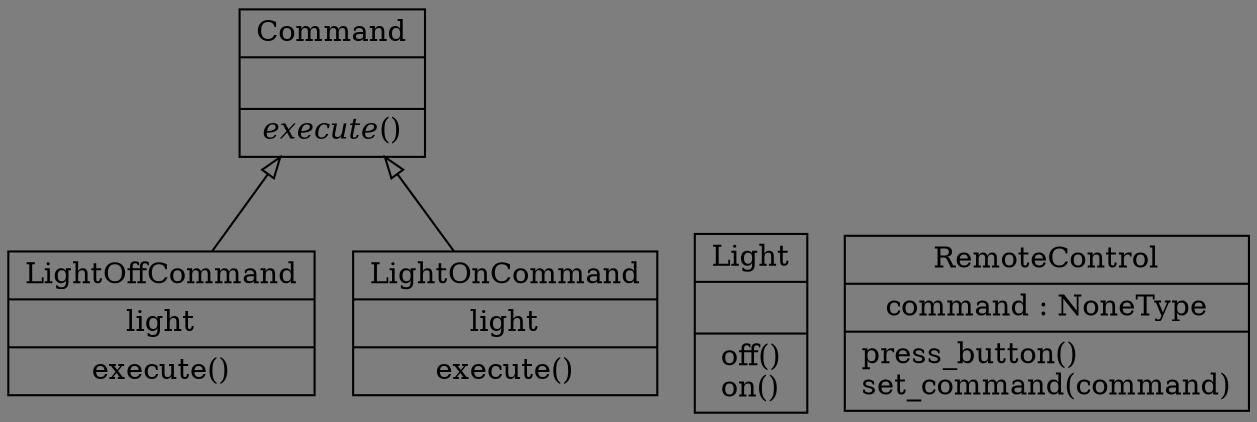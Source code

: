 digraph "classes_5._命令模式.py" {
rankdir=BT
bgcolor="#7e7e7e"
charset="utf-8"
"5._命令模式.Command" [color="black", fontcolor="black", label=<{Command|<br ALIGN="LEFT"/>|<I>execute</I>()<br ALIGN="LEFT"/>}>, shape="record", style="solid"];
"5._命令模式.Light" [color="black", fontcolor="black", label=<{Light|<br ALIGN="LEFT"/>|off()<br ALIGN="LEFT"/>on()<br ALIGN="LEFT"/>}>, shape="record", style="solid"];
"5._命令模式.LightOffCommand" [color="black", fontcolor="black", label=<{LightOffCommand|light<br ALIGN="LEFT"/>|execute()<br ALIGN="LEFT"/>}>, shape="record", style="solid"];
"5._命令模式.LightOnCommand" [color="black", fontcolor="black", label=<{LightOnCommand|light<br ALIGN="LEFT"/>|execute()<br ALIGN="LEFT"/>}>, shape="record", style="solid"];
"5._命令模式.RemoteControl" [color="black", fontcolor="black", label=<{RemoteControl|command : NoneType<br ALIGN="LEFT"/>|press_button()<br ALIGN="LEFT"/>set_command(command)<br ALIGN="LEFT"/>}>, shape="record", style="solid"];
"5._命令模式.LightOffCommand" -> "5._命令模式.Command" [arrowhead="empty", arrowtail="none"];
"5._命令模式.LightOnCommand" -> "5._命令模式.Command" [arrowhead="empty", arrowtail="none"];
}
